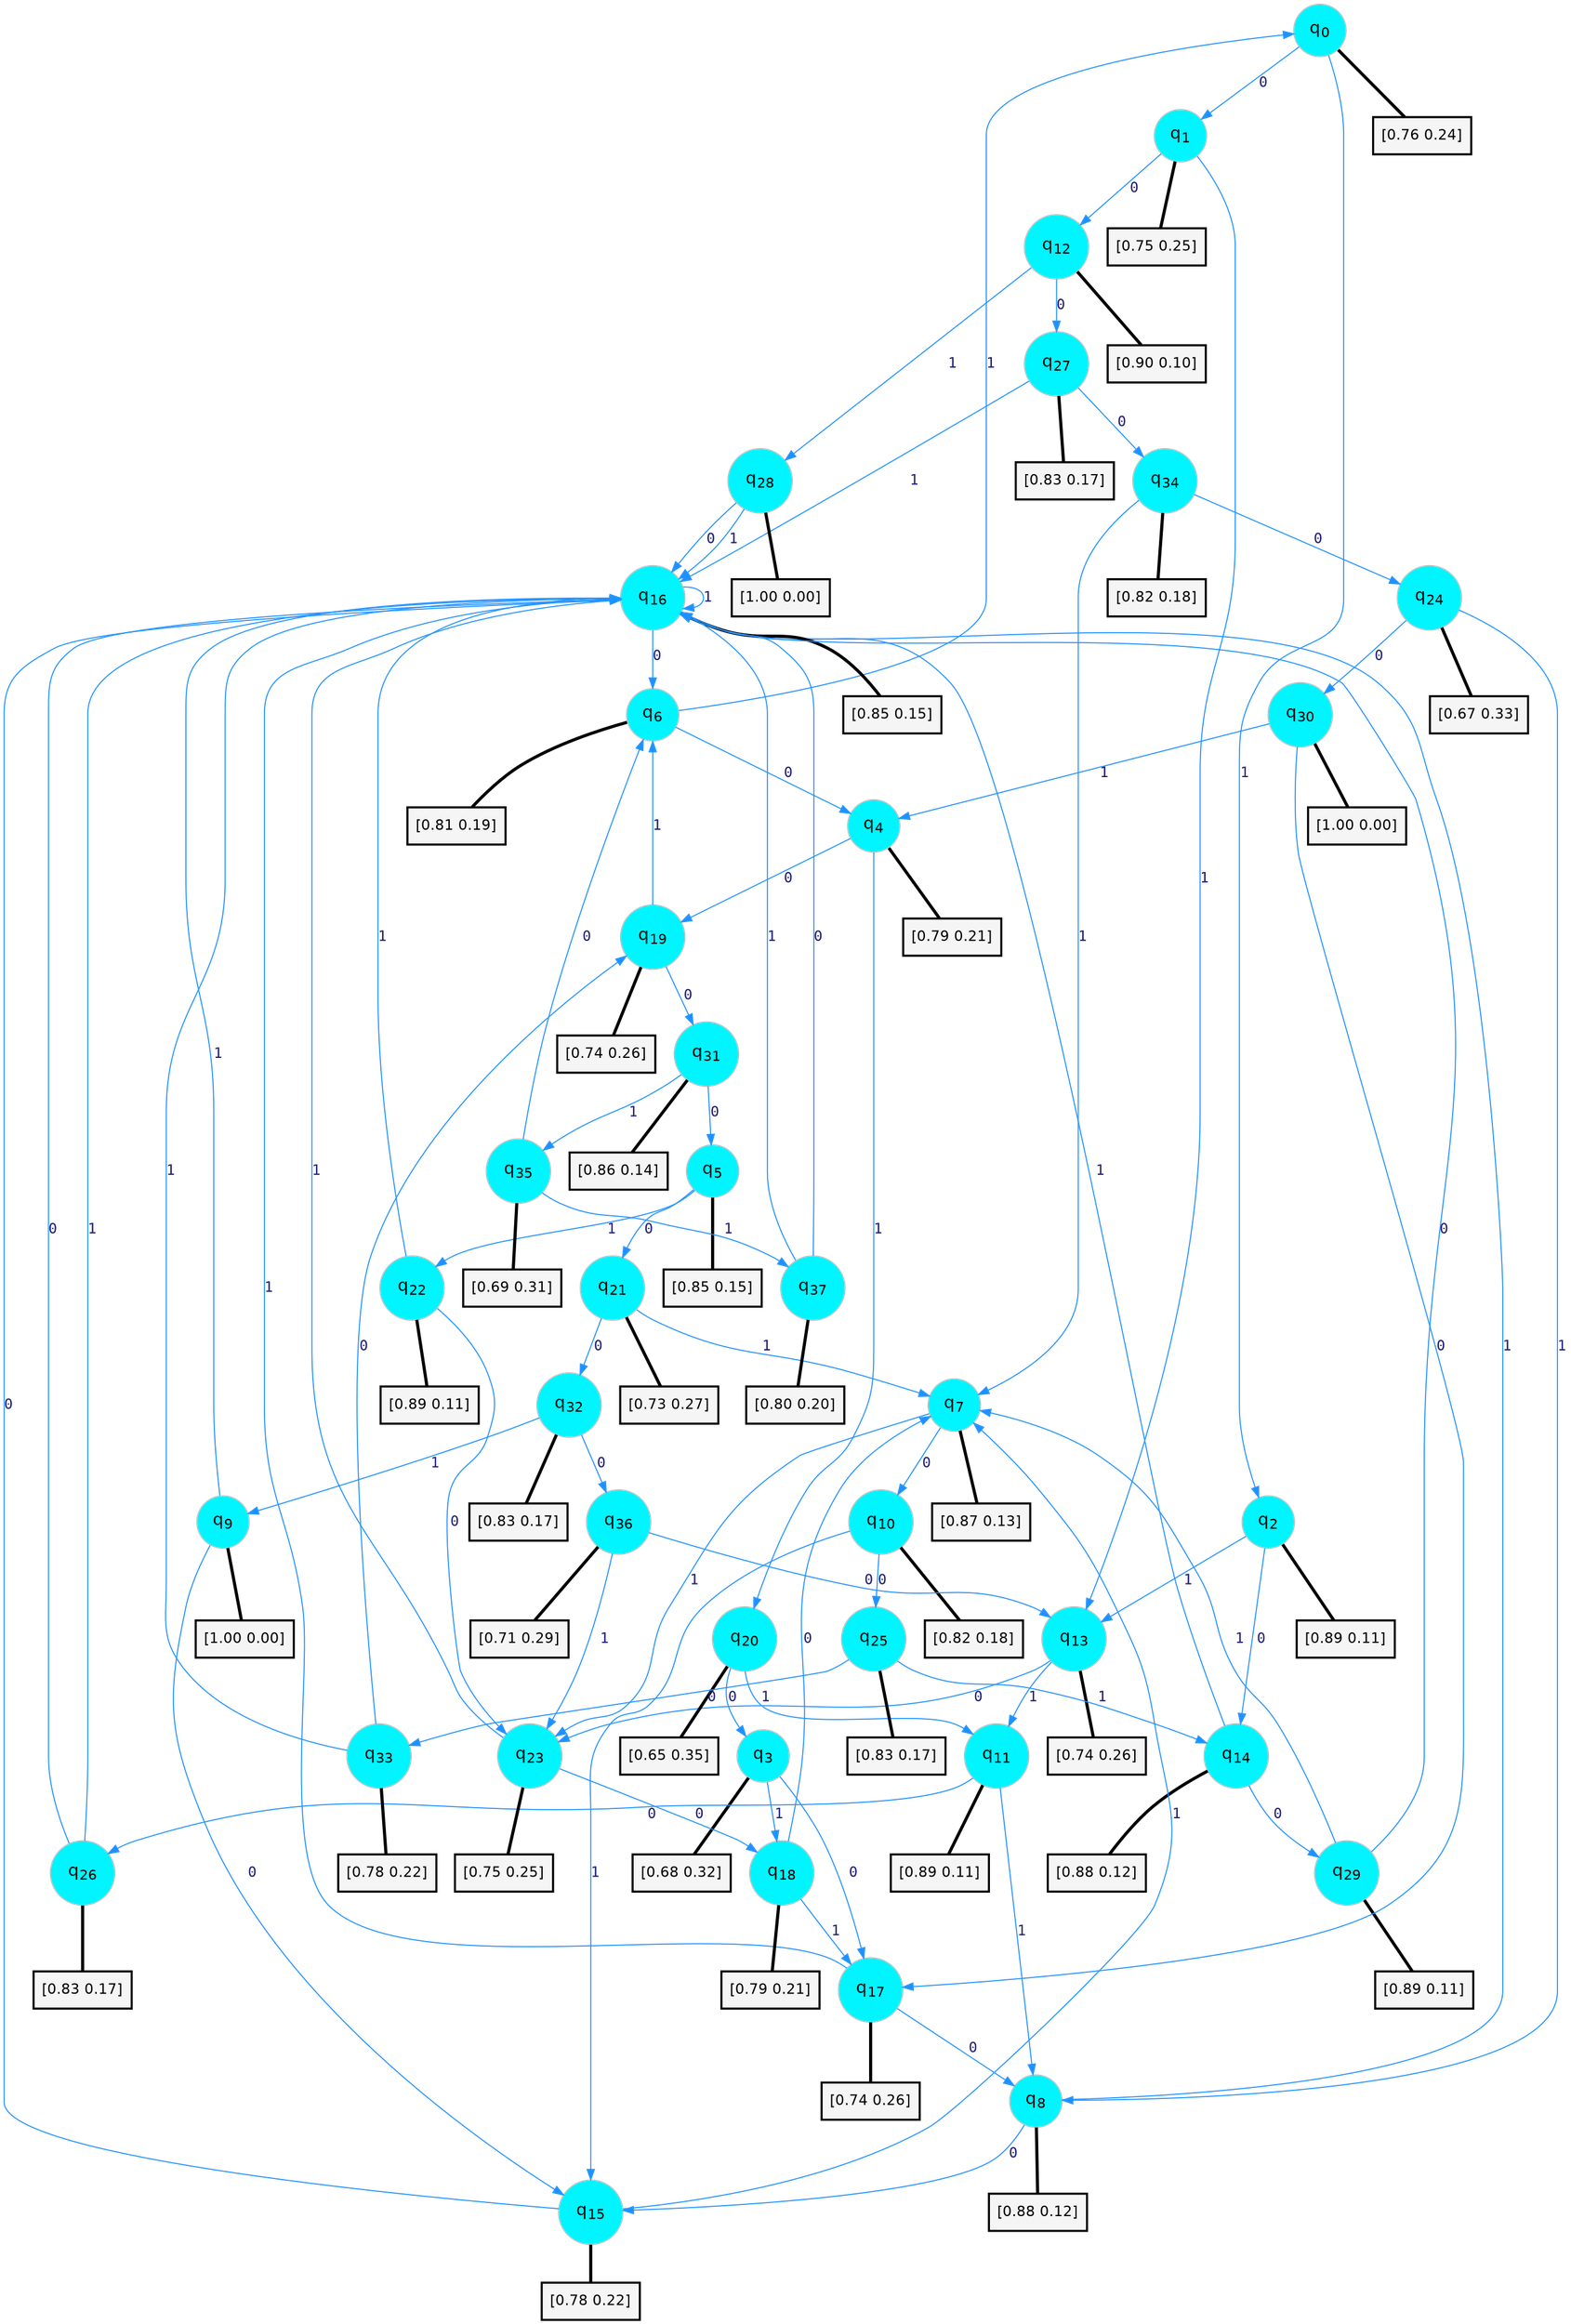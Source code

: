 digraph G {
graph [
bgcolor=transparent, dpi=300, rankdir=TD, size="40,25"];
node [
color=gray, fillcolor=turquoise1, fontcolor=black, fontname=Helvetica, fontsize=16, fontweight=bold, shape=circle, style=filled];
edge [
arrowsize=1, color=dodgerblue1, fontcolor=midnightblue, fontname=courier, fontweight=bold, penwidth=1, style=solid, weight=20];
0[label=<q<SUB>0</SUB>>];
1[label=<q<SUB>1</SUB>>];
2[label=<q<SUB>2</SUB>>];
3[label=<q<SUB>3</SUB>>];
4[label=<q<SUB>4</SUB>>];
5[label=<q<SUB>5</SUB>>];
6[label=<q<SUB>6</SUB>>];
7[label=<q<SUB>7</SUB>>];
8[label=<q<SUB>8</SUB>>];
9[label=<q<SUB>9</SUB>>];
10[label=<q<SUB>10</SUB>>];
11[label=<q<SUB>11</SUB>>];
12[label=<q<SUB>12</SUB>>];
13[label=<q<SUB>13</SUB>>];
14[label=<q<SUB>14</SUB>>];
15[label=<q<SUB>15</SUB>>];
16[label=<q<SUB>16</SUB>>];
17[label=<q<SUB>17</SUB>>];
18[label=<q<SUB>18</SUB>>];
19[label=<q<SUB>19</SUB>>];
20[label=<q<SUB>20</SUB>>];
21[label=<q<SUB>21</SUB>>];
22[label=<q<SUB>22</SUB>>];
23[label=<q<SUB>23</SUB>>];
24[label=<q<SUB>24</SUB>>];
25[label=<q<SUB>25</SUB>>];
26[label=<q<SUB>26</SUB>>];
27[label=<q<SUB>27</SUB>>];
28[label=<q<SUB>28</SUB>>];
29[label=<q<SUB>29</SUB>>];
30[label=<q<SUB>30</SUB>>];
31[label=<q<SUB>31</SUB>>];
32[label=<q<SUB>32</SUB>>];
33[label=<q<SUB>33</SUB>>];
34[label=<q<SUB>34</SUB>>];
35[label=<q<SUB>35</SUB>>];
36[label=<q<SUB>36</SUB>>];
37[label=<q<SUB>37</SUB>>];
38[label="[0.76 0.24]", shape=box,fontcolor=black, fontname=Helvetica, fontsize=14, penwidth=2, fillcolor=whitesmoke,color=black];
39[label="[0.75 0.25]", shape=box,fontcolor=black, fontname=Helvetica, fontsize=14, penwidth=2, fillcolor=whitesmoke,color=black];
40[label="[0.89 0.11]", shape=box,fontcolor=black, fontname=Helvetica, fontsize=14, penwidth=2, fillcolor=whitesmoke,color=black];
41[label="[0.68 0.32]", shape=box,fontcolor=black, fontname=Helvetica, fontsize=14, penwidth=2, fillcolor=whitesmoke,color=black];
42[label="[0.79 0.21]", shape=box,fontcolor=black, fontname=Helvetica, fontsize=14, penwidth=2, fillcolor=whitesmoke,color=black];
43[label="[0.85 0.15]", shape=box,fontcolor=black, fontname=Helvetica, fontsize=14, penwidth=2, fillcolor=whitesmoke,color=black];
44[label="[0.81 0.19]", shape=box,fontcolor=black, fontname=Helvetica, fontsize=14, penwidth=2, fillcolor=whitesmoke,color=black];
45[label="[0.87 0.13]", shape=box,fontcolor=black, fontname=Helvetica, fontsize=14, penwidth=2, fillcolor=whitesmoke,color=black];
46[label="[0.88 0.12]", shape=box,fontcolor=black, fontname=Helvetica, fontsize=14, penwidth=2, fillcolor=whitesmoke,color=black];
47[label="[1.00 0.00]", shape=box,fontcolor=black, fontname=Helvetica, fontsize=14, penwidth=2, fillcolor=whitesmoke,color=black];
48[label="[0.82 0.18]", shape=box,fontcolor=black, fontname=Helvetica, fontsize=14, penwidth=2, fillcolor=whitesmoke,color=black];
49[label="[0.89 0.11]", shape=box,fontcolor=black, fontname=Helvetica, fontsize=14, penwidth=2, fillcolor=whitesmoke,color=black];
50[label="[0.90 0.10]", shape=box,fontcolor=black, fontname=Helvetica, fontsize=14, penwidth=2, fillcolor=whitesmoke,color=black];
51[label="[0.74 0.26]", shape=box,fontcolor=black, fontname=Helvetica, fontsize=14, penwidth=2, fillcolor=whitesmoke,color=black];
52[label="[0.88 0.12]", shape=box,fontcolor=black, fontname=Helvetica, fontsize=14, penwidth=2, fillcolor=whitesmoke,color=black];
53[label="[0.78 0.22]", shape=box,fontcolor=black, fontname=Helvetica, fontsize=14, penwidth=2, fillcolor=whitesmoke,color=black];
54[label="[0.85 0.15]", shape=box,fontcolor=black, fontname=Helvetica, fontsize=14, penwidth=2, fillcolor=whitesmoke,color=black];
55[label="[0.74 0.26]", shape=box,fontcolor=black, fontname=Helvetica, fontsize=14, penwidth=2, fillcolor=whitesmoke,color=black];
56[label="[0.79 0.21]", shape=box,fontcolor=black, fontname=Helvetica, fontsize=14, penwidth=2, fillcolor=whitesmoke,color=black];
57[label="[0.74 0.26]", shape=box,fontcolor=black, fontname=Helvetica, fontsize=14, penwidth=2, fillcolor=whitesmoke,color=black];
58[label="[0.65 0.35]", shape=box,fontcolor=black, fontname=Helvetica, fontsize=14, penwidth=2, fillcolor=whitesmoke,color=black];
59[label="[0.73 0.27]", shape=box,fontcolor=black, fontname=Helvetica, fontsize=14, penwidth=2, fillcolor=whitesmoke,color=black];
60[label="[0.89 0.11]", shape=box,fontcolor=black, fontname=Helvetica, fontsize=14, penwidth=2, fillcolor=whitesmoke,color=black];
61[label="[0.75 0.25]", shape=box,fontcolor=black, fontname=Helvetica, fontsize=14, penwidth=2, fillcolor=whitesmoke,color=black];
62[label="[0.67 0.33]", shape=box,fontcolor=black, fontname=Helvetica, fontsize=14, penwidth=2, fillcolor=whitesmoke,color=black];
63[label="[0.83 0.17]", shape=box,fontcolor=black, fontname=Helvetica, fontsize=14, penwidth=2, fillcolor=whitesmoke,color=black];
64[label="[0.83 0.17]", shape=box,fontcolor=black, fontname=Helvetica, fontsize=14, penwidth=2, fillcolor=whitesmoke,color=black];
65[label="[0.83 0.17]", shape=box,fontcolor=black, fontname=Helvetica, fontsize=14, penwidth=2, fillcolor=whitesmoke,color=black];
66[label="[1.00 0.00]", shape=box,fontcolor=black, fontname=Helvetica, fontsize=14, penwidth=2, fillcolor=whitesmoke,color=black];
67[label="[0.89 0.11]", shape=box,fontcolor=black, fontname=Helvetica, fontsize=14, penwidth=2, fillcolor=whitesmoke,color=black];
68[label="[1.00 0.00]", shape=box,fontcolor=black, fontname=Helvetica, fontsize=14, penwidth=2, fillcolor=whitesmoke,color=black];
69[label="[0.86 0.14]", shape=box,fontcolor=black, fontname=Helvetica, fontsize=14, penwidth=2, fillcolor=whitesmoke,color=black];
70[label="[0.83 0.17]", shape=box,fontcolor=black, fontname=Helvetica, fontsize=14, penwidth=2, fillcolor=whitesmoke,color=black];
71[label="[0.78 0.22]", shape=box,fontcolor=black, fontname=Helvetica, fontsize=14, penwidth=2, fillcolor=whitesmoke,color=black];
72[label="[0.82 0.18]", shape=box,fontcolor=black, fontname=Helvetica, fontsize=14, penwidth=2, fillcolor=whitesmoke,color=black];
73[label="[0.69 0.31]", shape=box,fontcolor=black, fontname=Helvetica, fontsize=14, penwidth=2, fillcolor=whitesmoke,color=black];
74[label="[0.71 0.29]", shape=box,fontcolor=black, fontname=Helvetica, fontsize=14, penwidth=2, fillcolor=whitesmoke,color=black];
75[label="[0.80 0.20]", shape=box,fontcolor=black, fontname=Helvetica, fontsize=14, penwidth=2, fillcolor=whitesmoke,color=black];
0->1 [label=0];
0->2 [label=1];
0->38 [arrowhead=none, penwidth=3,color=black];
1->12 [label=0];
1->13 [label=1];
1->39 [arrowhead=none, penwidth=3,color=black];
2->14 [label=0];
2->13 [label=1];
2->40 [arrowhead=none, penwidth=3,color=black];
3->17 [label=0];
3->18 [label=1];
3->41 [arrowhead=none, penwidth=3,color=black];
4->19 [label=0];
4->20 [label=1];
4->42 [arrowhead=none, penwidth=3,color=black];
5->21 [label=0];
5->22 [label=1];
5->43 [arrowhead=none, penwidth=3,color=black];
6->4 [label=0];
6->0 [label=1];
6->44 [arrowhead=none, penwidth=3,color=black];
7->10 [label=0];
7->23 [label=1];
7->45 [arrowhead=none, penwidth=3,color=black];
8->15 [label=0];
8->16 [label=1];
8->46 [arrowhead=none, penwidth=3,color=black];
9->15 [label=0];
9->16 [label=1];
9->47 [arrowhead=none, penwidth=3,color=black];
10->25 [label=0];
10->15 [label=1];
10->48 [arrowhead=none, penwidth=3,color=black];
11->26 [label=0];
11->8 [label=1];
11->49 [arrowhead=none, penwidth=3,color=black];
12->27 [label=0];
12->28 [label=1];
12->50 [arrowhead=none, penwidth=3,color=black];
13->23 [label=0];
13->11 [label=1];
13->51 [arrowhead=none, penwidth=3,color=black];
14->29 [label=0];
14->16 [label=1];
14->52 [arrowhead=none, penwidth=3,color=black];
15->16 [label=0];
15->7 [label=1];
15->53 [arrowhead=none, penwidth=3,color=black];
16->6 [label=0];
16->16 [label=1];
16->54 [arrowhead=none, penwidth=3,color=black];
17->8 [label=0];
17->16 [label=1];
17->55 [arrowhead=none, penwidth=3,color=black];
18->7 [label=0];
18->17 [label=1];
18->56 [arrowhead=none, penwidth=3,color=black];
19->31 [label=0];
19->6 [label=1];
19->57 [arrowhead=none, penwidth=3,color=black];
20->3 [label=0];
20->11 [label=1];
20->58 [arrowhead=none, penwidth=3,color=black];
21->32 [label=0];
21->7 [label=1];
21->59 [arrowhead=none, penwidth=3,color=black];
22->23 [label=0];
22->16 [label=1];
22->60 [arrowhead=none, penwidth=3,color=black];
23->18 [label=0];
23->16 [label=1];
23->61 [arrowhead=none, penwidth=3,color=black];
24->30 [label=0];
24->8 [label=1];
24->62 [arrowhead=none, penwidth=3,color=black];
25->33 [label=0];
25->14 [label=1];
25->63 [arrowhead=none, penwidth=3,color=black];
26->16 [label=0];
26->16 [label=1];
26->64 [arrowhead=none, penwidth=3,color=black];
27->34 [label=0];
27->16 [label=1];
27->65 [arrowhead=none, penwidth=3,color=black];
28->16 [label=0];
28->16 [label=1];
28->66 [arrowhead=none, penwidth=3,color=black];
29->16 [label=0];
29->7 [label=1];
29->67 [arrowhead=none, penwidth=3,color=black];
30->17 [label=0];
30->4 [label=1];
30->68 [arrowhead=none, penwidth=3,color=black];
31->5 [label=0];
31->35 [label=1];
31->69 [arrowhead=none, penwidth=3,color=black];
32->36 [label=0];
32->9 [label=1];
32->70 [arrowhead=none, penwidth=3,color=black];
33->19 [label=0];
33->16 [label=1];
33->71 [arrowhead=none, penwidth=3,color=black];
34->24 [label=0];
34->7 [label=1];
34->72 [arrowhead=none, penwidth=3,color=black];
35->6 [label=0];
35->37 [label=1];
35->73 [arrowhead=none, penwidth=3,color=black];
36->13 [label=0];
36->23 [label=1];
36->74 [arrowhead=none, penwidth=3,color=black];
37->16 [label=0];
37->16 [label=1];
37->75 [arrowhead=none, penwidth=3,color=black];
}
